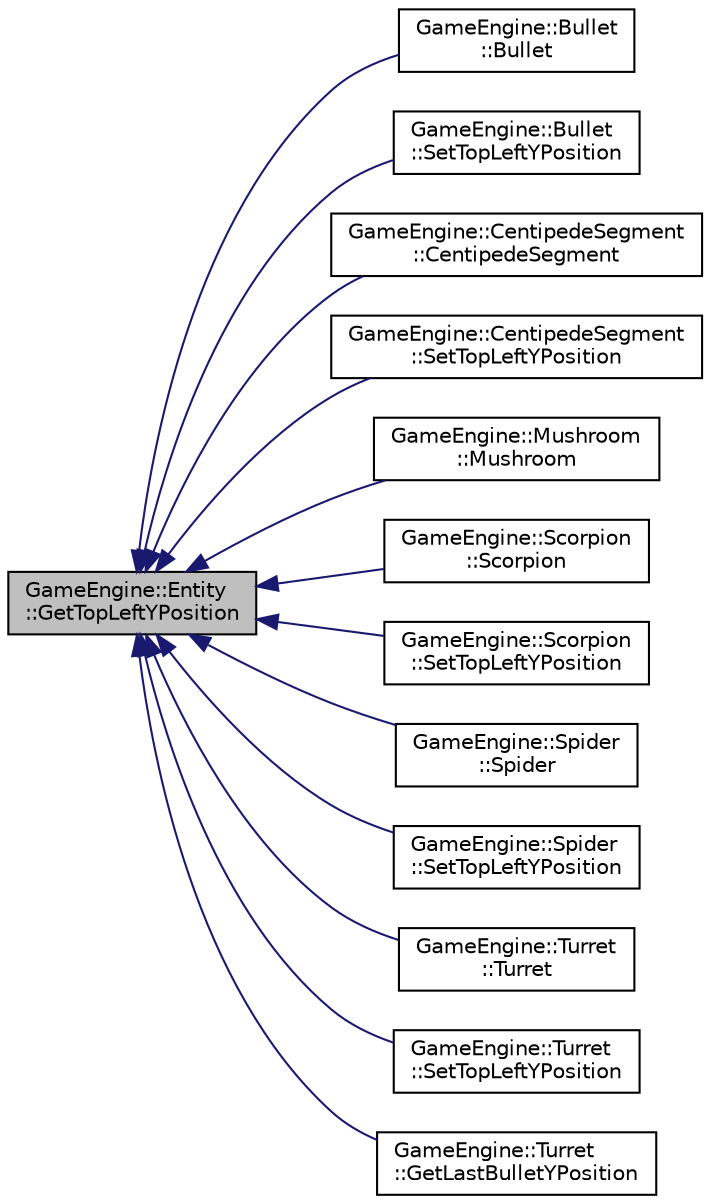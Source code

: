 digraph "GameEngine::Entity::GetTopLeftYPosition"
{
  edge [fontname="Helvetica",fontsize="10",labelfontname="Helvetica",labelfontsize="10"];
  node [fontname="Helvetica",fontsize="10",shape=record];
  rankdir="LR";
  Node28 [label="GameEngine::Entity\l::GetTopLeftYPosition",height=0.2,width=0.4,color="black", fillcolor="grey75", style="filled", fontcolor="black"];
  Node28 -> Node29 [dir="back",color="midnightblue",fontsize="10",style="solid",fontname="Helvetica"];
  Node29 [label="GameEngine::Bullet\l::Bullet",height=0.2,width=0.4,color="black", fillcolor="white", style="filled",URL="$class_game_engine_1_1_bullet.html#a72e23e30525daef9b0681e411befa0d7",tooltip="Bullet class constructor. "];
  Node28 -> Node30 [dir="back",color="midnightblue",fontsize="10",style="solid",fontname="Helvetica"];
  Node30 [label="GameEngine::Bullet\l::SetTopLeftYPosition",height=0.2,width=0.4,color="black", fillcolor="white", style="filled",URL="$class_game_engine_1_1_bullet.html#aeae0bb67f260f3ce8d0088daca22fc48",tooltip="Sets bullet y position of top left corner. "];
  Node28 -> Node31 [dir="back",color="midnightblue",fontsize="10",style="solid",fontname="Helvetica"];
  Node31 [label="GameEngine::CentipedeSegment\l::CentipedeSegment",height=0.2,width=0.4,color="black", fillcolor="white", style="filled",URL="$class_game_engine_1_1_centipede_segment.html#a61e141b63635ba012c3d060a8f748c5f",tooltip="CentipedeSegment Constructor. "];
  Node28 -> Node32 [dir="back",color="midnightblue",fontsize="10",style="solid",fontname="Helvetica"];
  Node32 [label="GameEngine::CentipedeSegment\l::SetTopLeftYPosition",height=0.2,width=0.4,color="black", fillcolor="white", style="filled",URL="$class_game_engine_1_1_centipede_segment.html#a08b6ea319eda99bcc7c9815f7dcf9695",tooltip="Sets CentipedeSegment object&#39;s top left y position. "];
  Node28 -> Node33 [dir="back",color="midnightblue",fontsize="10",style="solid",fontname="Helvetica"];
  Node33 [label="GameEngine::Mushroom\l::Mushroom",height=0.2,width=0.4,color="black", fillcolor="white", style="filled",URL="$class_game_engine_1_1_mushroom.html#a1b3a0f1ddef85fa15b575f1128433874"];
  Node28 -> Node34 [dir="back",color="midnightblue",fontsize="10",style="solid",fontname="Helvetica"];
  Node34 [label="GameEngine::Scorpion\l::Scorpion",height=0.2,width=0.4,color="black", fillcolor="white", style="filled",URL="$class_game_engine_1_1_scorpion.html#a2580f912c363422fb77a00b5b54794b5"];
  Node28 -> Node35 [dir="back",color="midnightblue",fontsize="10",style="solid",fontname="Helvetica"];
  Node35 [label="GameEngine::Scorpion\l::SetTopLeftYPosition",height=0.2,width=0.4,color="black", fillcolor="white", style="filled",URL="$class_game_engine_1_1_scorpion.html#a8f8c3ac0f26fff1acc7adc8f5e967f26",tooltip="Sets the top left y position of the Entity. "];
  Node28 -> Node36 [dir="back",color="midnightblue",fontsize="10",style="solid",fontname="Helvetica"];
  Node36 [label="GameEngine::Spider\l::Spider",height=0.2,width=0.4,color="black", fillcolor="white", style="filled",URL="$class_game_engine_1_1_spider.html#a2de933e4240bef92416b864f7ce6b00d"];
  Node28 -> Node37 [dir="back",color="midnightblue",fontsize="10",style="solid",fontname="Helvetica"];
  Node37 [label="GameEngine::Spider\l::SetTopLeftYPosition",height=0.2,width=0.4,color="black", fillcolor="white", style="filled",URL="$class_game_engine_1_1_spider.html#a096cb39e61e0b671ebe338e03559a36e",tooltip="Sets the top left y position of the Entity. "];
  Node28 -> Node38 [dir="back",color="midnightblue",fontsize="10",style="solid",fontname="Helvetica"];
  Node38 [label="GameEngine::Turret\l::Turret",height=0.2,width=0.4,color="black", fillcolor="white", style="filled",URL="$class_game_engine_1_1_turret.html#abf68e0eb749b005d1157e2f7755dcc64",tooltip="Turret Constructor. Spawns Turret. "];
  Node28 -> Node39 [dir="back",color="midnightblue",fontsize="10",style="solid",fontname="Helvetica"];
  Node39 [label="GameEngine::Turret\l::SetTopLeftYPosition",height=0.2,width=0.4,color="black", fillcolor="white", style="filled",URL="$class_game_engine_1_1_turret.html#aa3a9dcedad7f999265b8eda8ca34e733",tooltip="Sets y position of top left corner of turret. "];
  Node28 -> Node40 [dir="back",color="midnightblue",fontsize="10",style="solid",fontname="Helvetica"];
  Node40 [label="GameEngine::Turret\l::GetLastBulletYPosition",height=0.2,width=0.4,color="black", fillcolor="white", style="filled",URL="$class_game_engine_1_1_turret.html#a379342e89b8734996c4d9d75af5e045b",tooltip="Returns the y position of the top left corner of the most recently fired bullet. "];
}
